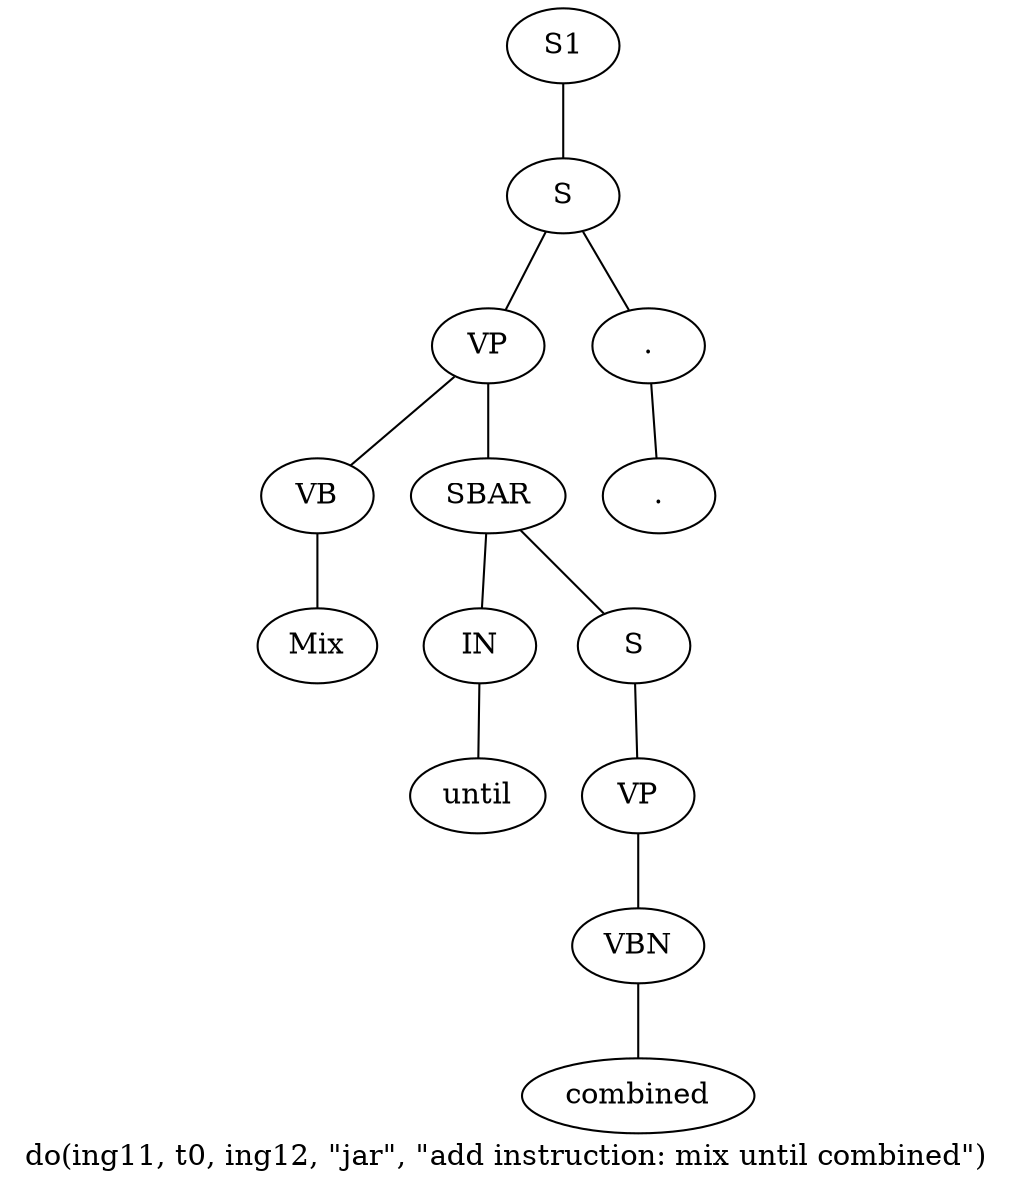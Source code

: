 graph SyntaxGraph {
	label = "do(ing11, t0, ing12, \"jar\", \"add instruction: mix until combined\")";
	Node0 [label="S1"];
	Node1 [label="S"];
	Node2 [label="VP"];
	Node3 [label="VB"];
	Node4 [label="Mix"];
	Node5 [label="SBAR"];
	Node6 [label="IN"];
	Node7 [label="until"];
	Node8 [label="S"];
	Node9 [label="VP"];
	Node10 [label="VBN"];
	Node11 [label="combined"];
	Node12 [label="."];
	Node13 [label="."];

	Node0 -- Node1;
	Node1 -- Node2;
	Node1 -- Node12;
	Node2 -- Node3;
	Node2 -- Node5;
	Node3 -- Node4;
	Node5 -- Node6;
	Node5 -- Node8;
	Node6 -- Node7;
	Node8 -- Node9;
	Node9 -- Node10;
	Node10 -- Node11;
	Node12 -- Node13;
}